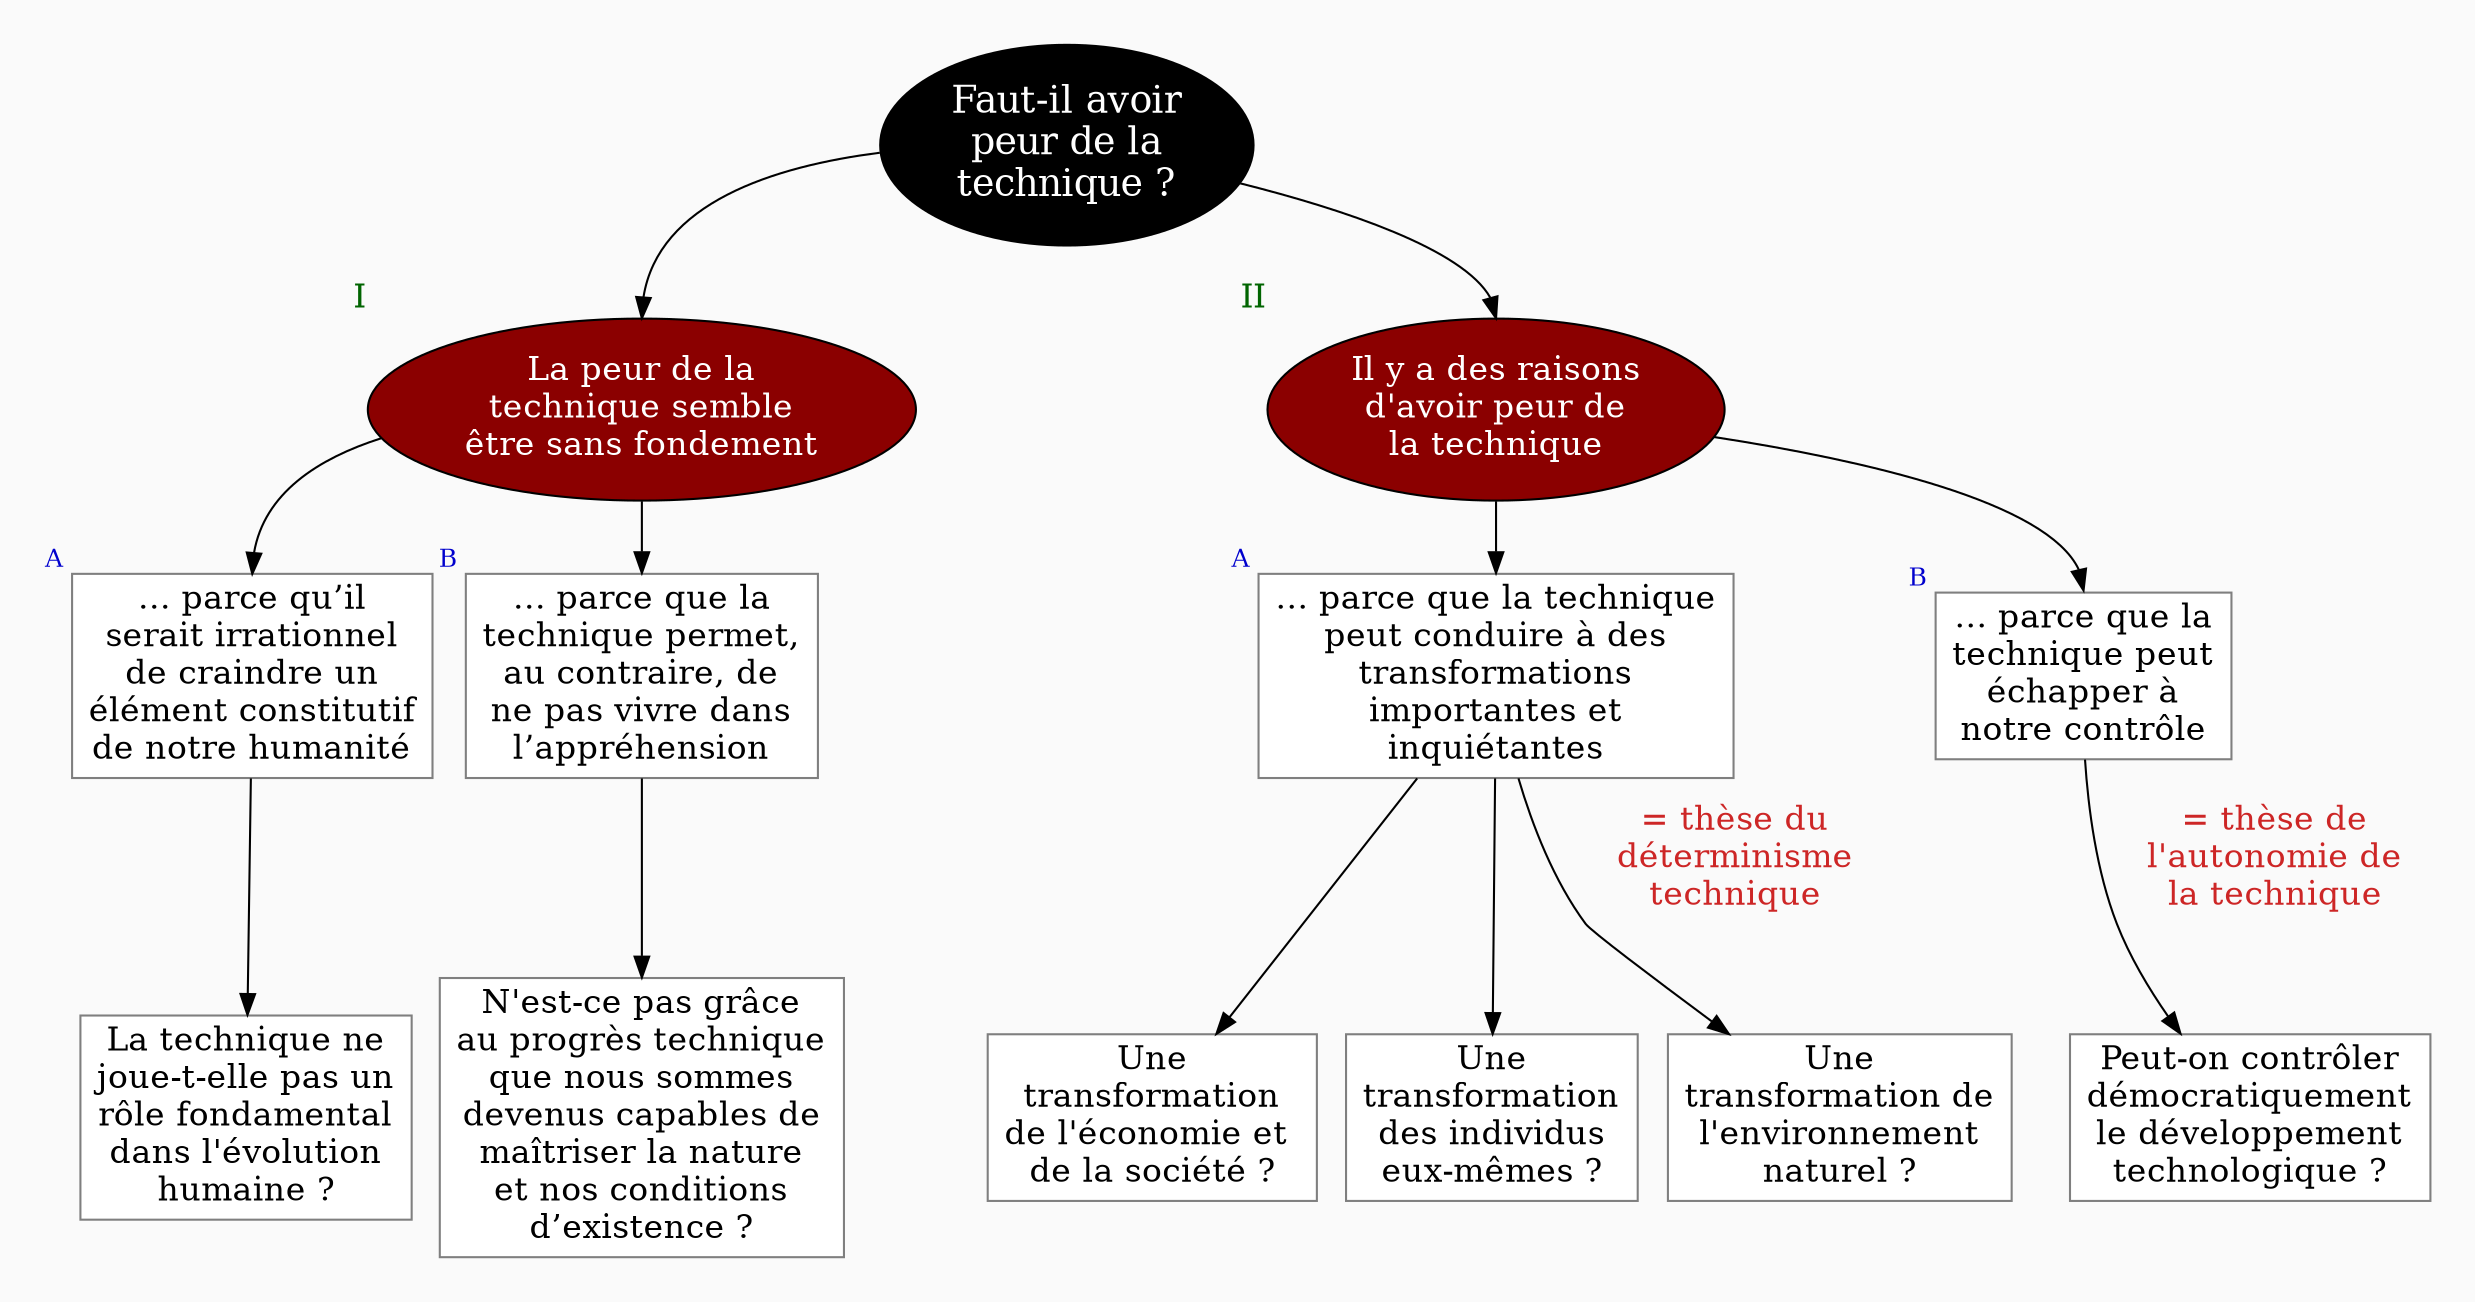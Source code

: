 digraph G {
// Template : diagram
// Usage : 
//rankdir=LR
splines=true
//splines=curved
bgcolor=grey98
pad=0.3
style=filled
edge[minlen=4]
node[style=filled, fontcolor=white]
ranksep=0.1
nodesep=0.2

// NIVEAU 1
node[fillcolor=12, fontsize=18]
a1[label="Faut-il avoir
peur de la
technique ?"]

// NIVEAU 2
node[fillcolor=red4, fontsize=16]
a1->{
b1[label="La peur de la
technique semble
être sans fondement",xlabel=<<FONT color="darkgreen">I</FONT>>]    
b2[label="Il y a des raisons
d'avoir peur de
la technique",xlabel=<<FONT color="darkgreen">II</FONT>>]
}[headport=n]




node[fontcolor=black]
// NIVEAU 3 (sans intermédiaire)
node [shape=box, fillcolor=white, color=grey50]
// c1[label=""]
b1->c1[headport=n]
c1[label="… parce qu’il
serait irrationnel
de craindre un
élément constitutif
de notre humanité",xlabel=<<FONT color="blue3" point-size="12">A </FONT>>]
b1->c2
c2[label="… parce que la
technique permet,
au contraire, de
ne pas vivre dans
l’appréhension",xlabel=<<FONT color="blue3" point-size="12">B </FONT>>]

b2->c3
b2->c4[headport=n]
c3[label="… parce que la technique
peut conduire à des
transformations
importantes et
inquiétantes",xlabel=<<FONT color="blue3" point-size="12">A </FONT>>]
c4[label="… parce que la
technique peut
échapper à
notre contrôle",xlabel=<<FONT color="blue3" point-size="12">B </FONT>>]


c1->d0a
c2->d0b

d0a[label="La technique ne
joue-t-elle pas un
rôle fondamental
dans l'évolution
humaine ?"]
d0b[label="N'est-ce pas grâce
au progrès technique
que nous sommes
devenus capables de
maîtriser la nature
et nos conditions
d’existence ?"]

c3->{d1,d2,d3}

d1[label="Une
transformation
de l'économie et 
de la société ?"]
d2[label="Une
transformation
des individus
eux-mêmes ?"]
d3[label="Une
transformation de
l'environnement
naturel ?"]

c4->d4
d4[label="Peut-on contrôler
démocratiquement
le développement
technologique ?"]


{rank=same;d0b->d1[style=invis;minlen=5]}
{rank=same;d3->d4[style=invis;minlen=2]}

// INTERMÉDIAIRE AVANT NIVEAU 3
node[fillcolor=grey78, shape=oval]
// [arrowhead=none]
// bc1[label=""]

// NIVEAU 3 (avec intermédiaire)
node[fillcolor=white, shape=box, color=grey50]
// c1[label=""]

// NIVEAU 4
node[style=rounded, fillcolor=white, shape=box, color=grey50]
// d1[label=""]

// ÉTIQUETTES EN ROUGE
node[shape=plaintext, fontcolor=firebrick3, fillcolor=grey98]
// e1[label=< <B>= Titre</B><BR /><BR />Contenu<BR /> >]
// e1[label=""]
// ->e1[minlen=1, style=invis]

c3->e1[minlen=1, style=invis]
c4->e2[minlen=1, style=invis]

e1[label="= thèse du
déterminisme
technique"]
e2[label="= thèse de
l'autonomie de
la technique"]

// REMARQUES EN BLEU
node[color=blue, shape=box, margin=0.07, fontcolor=black, fontsize=13]
edge[color=blue, arrowhead="none", xlabel="", style=dashed]
// r1[label=""]
// {rank=same;->r1}
// {rank=same;r1->[dir=back]}

}
